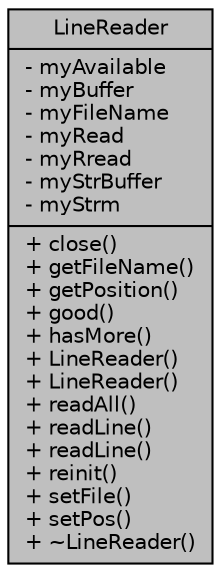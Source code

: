 digraph "LineReader"
{
  edge [fontname="Helvetica",fontsize="10",labelfontname="Helvetica",labelfontsize="10"];
  node [fontname="Helvetica",fontsize="10",shape=record];
  Node1 [label="{LineReader\n|- myAvailable\l- myBuffer\l- myFileName\l- myRead\l- myRread\l- myStrBuffer\l- myStrm\l|+ close()\l+ getFileName()\l+ getPosition()\l+ good()\l+ hasMore()\l+ LineReader()\l+ LineReader()\l+ readAll()\l+ readLine()\l+ readLine()\l+ reinit()\l+ setFile()\l+ setPos()\l+ ~LineReader()\l}",height=0.2,width=0.4,color="black", fillcolor="grey75", style="filled", fontcolor="black"];
}
